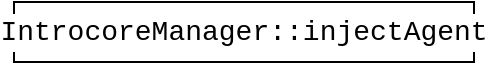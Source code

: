<mxfile version="16.6.1" type="github">
  <diagram id="F_U6pM1qq8SpCUaOEMC0" name="Page-1">
    <mxGraphModel dx="1209" dy="634" grid="1" gridSize="10" guides="1" tooltips="1" connect="1" arrows="1" fold="1" page="1" pageScale="1" pageWidth="827" pageHeight="1169" math="0" shadow="0">
      <root>
        <mxCell id="0" />
        <mxCell id="1" parent="0" />
        <mxCell id="gUDkAE20RX9uTa4XjMVf-40" value="&lt;div style=&quot;font-family: &amp;#34;consolas&amp;#34; , &amp;#34;courier new&amp;#34; , monospace ; font-size: 14px ; line-height: 19px&quot;&gt;&lt;span style=&quot;background-color: rgb(255 , 255 , 255)&quot;&gt;IntrocoreManager::injectAgent&lt;/span&gt;&lt;/div&gt;" style="rounded=0;whiteSpace=wrap;html=1;shadow=0;labelBackgroundColor=#FFFFFF;fontColor=#000000;" vertex="1" parent="1">
          <mxGeometry x="299" y="40" width="230" height="30" as="geometry" />
        </mxCell>
      </root>
    </mxGraphModel>
  </diagram>
</mxfile>

